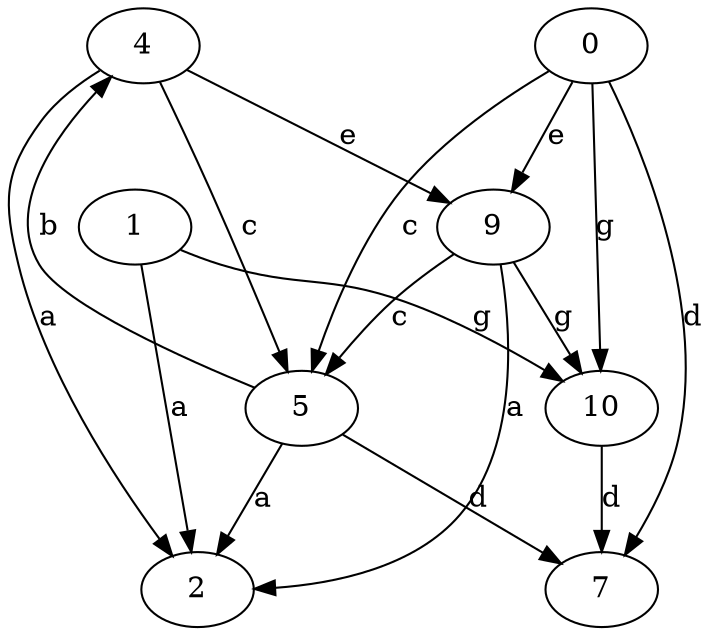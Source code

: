 strict digraph  {
1;
2;
0;
4;
5;
7;
9;
10;
1 -> 2  [label=a];
1 -> 10  [label=g];
0 -> 5  [label=c];
0 -> 7  [label=d];
0 -> 9  [label=e];
0 -> 10  [label=g];
4 -> 2  [label=a];
4 -> 5  [label=c];
4 -> 9  [label=e];
5 -> 2  [label=a];
5 -> 4  [label=b];
5 -> 7  [label=d];
9 -> 2  [label=a];
9 -> 5  [label=c];
9 -> 10  [label=g];
10 -> 7  [label=d];
}
